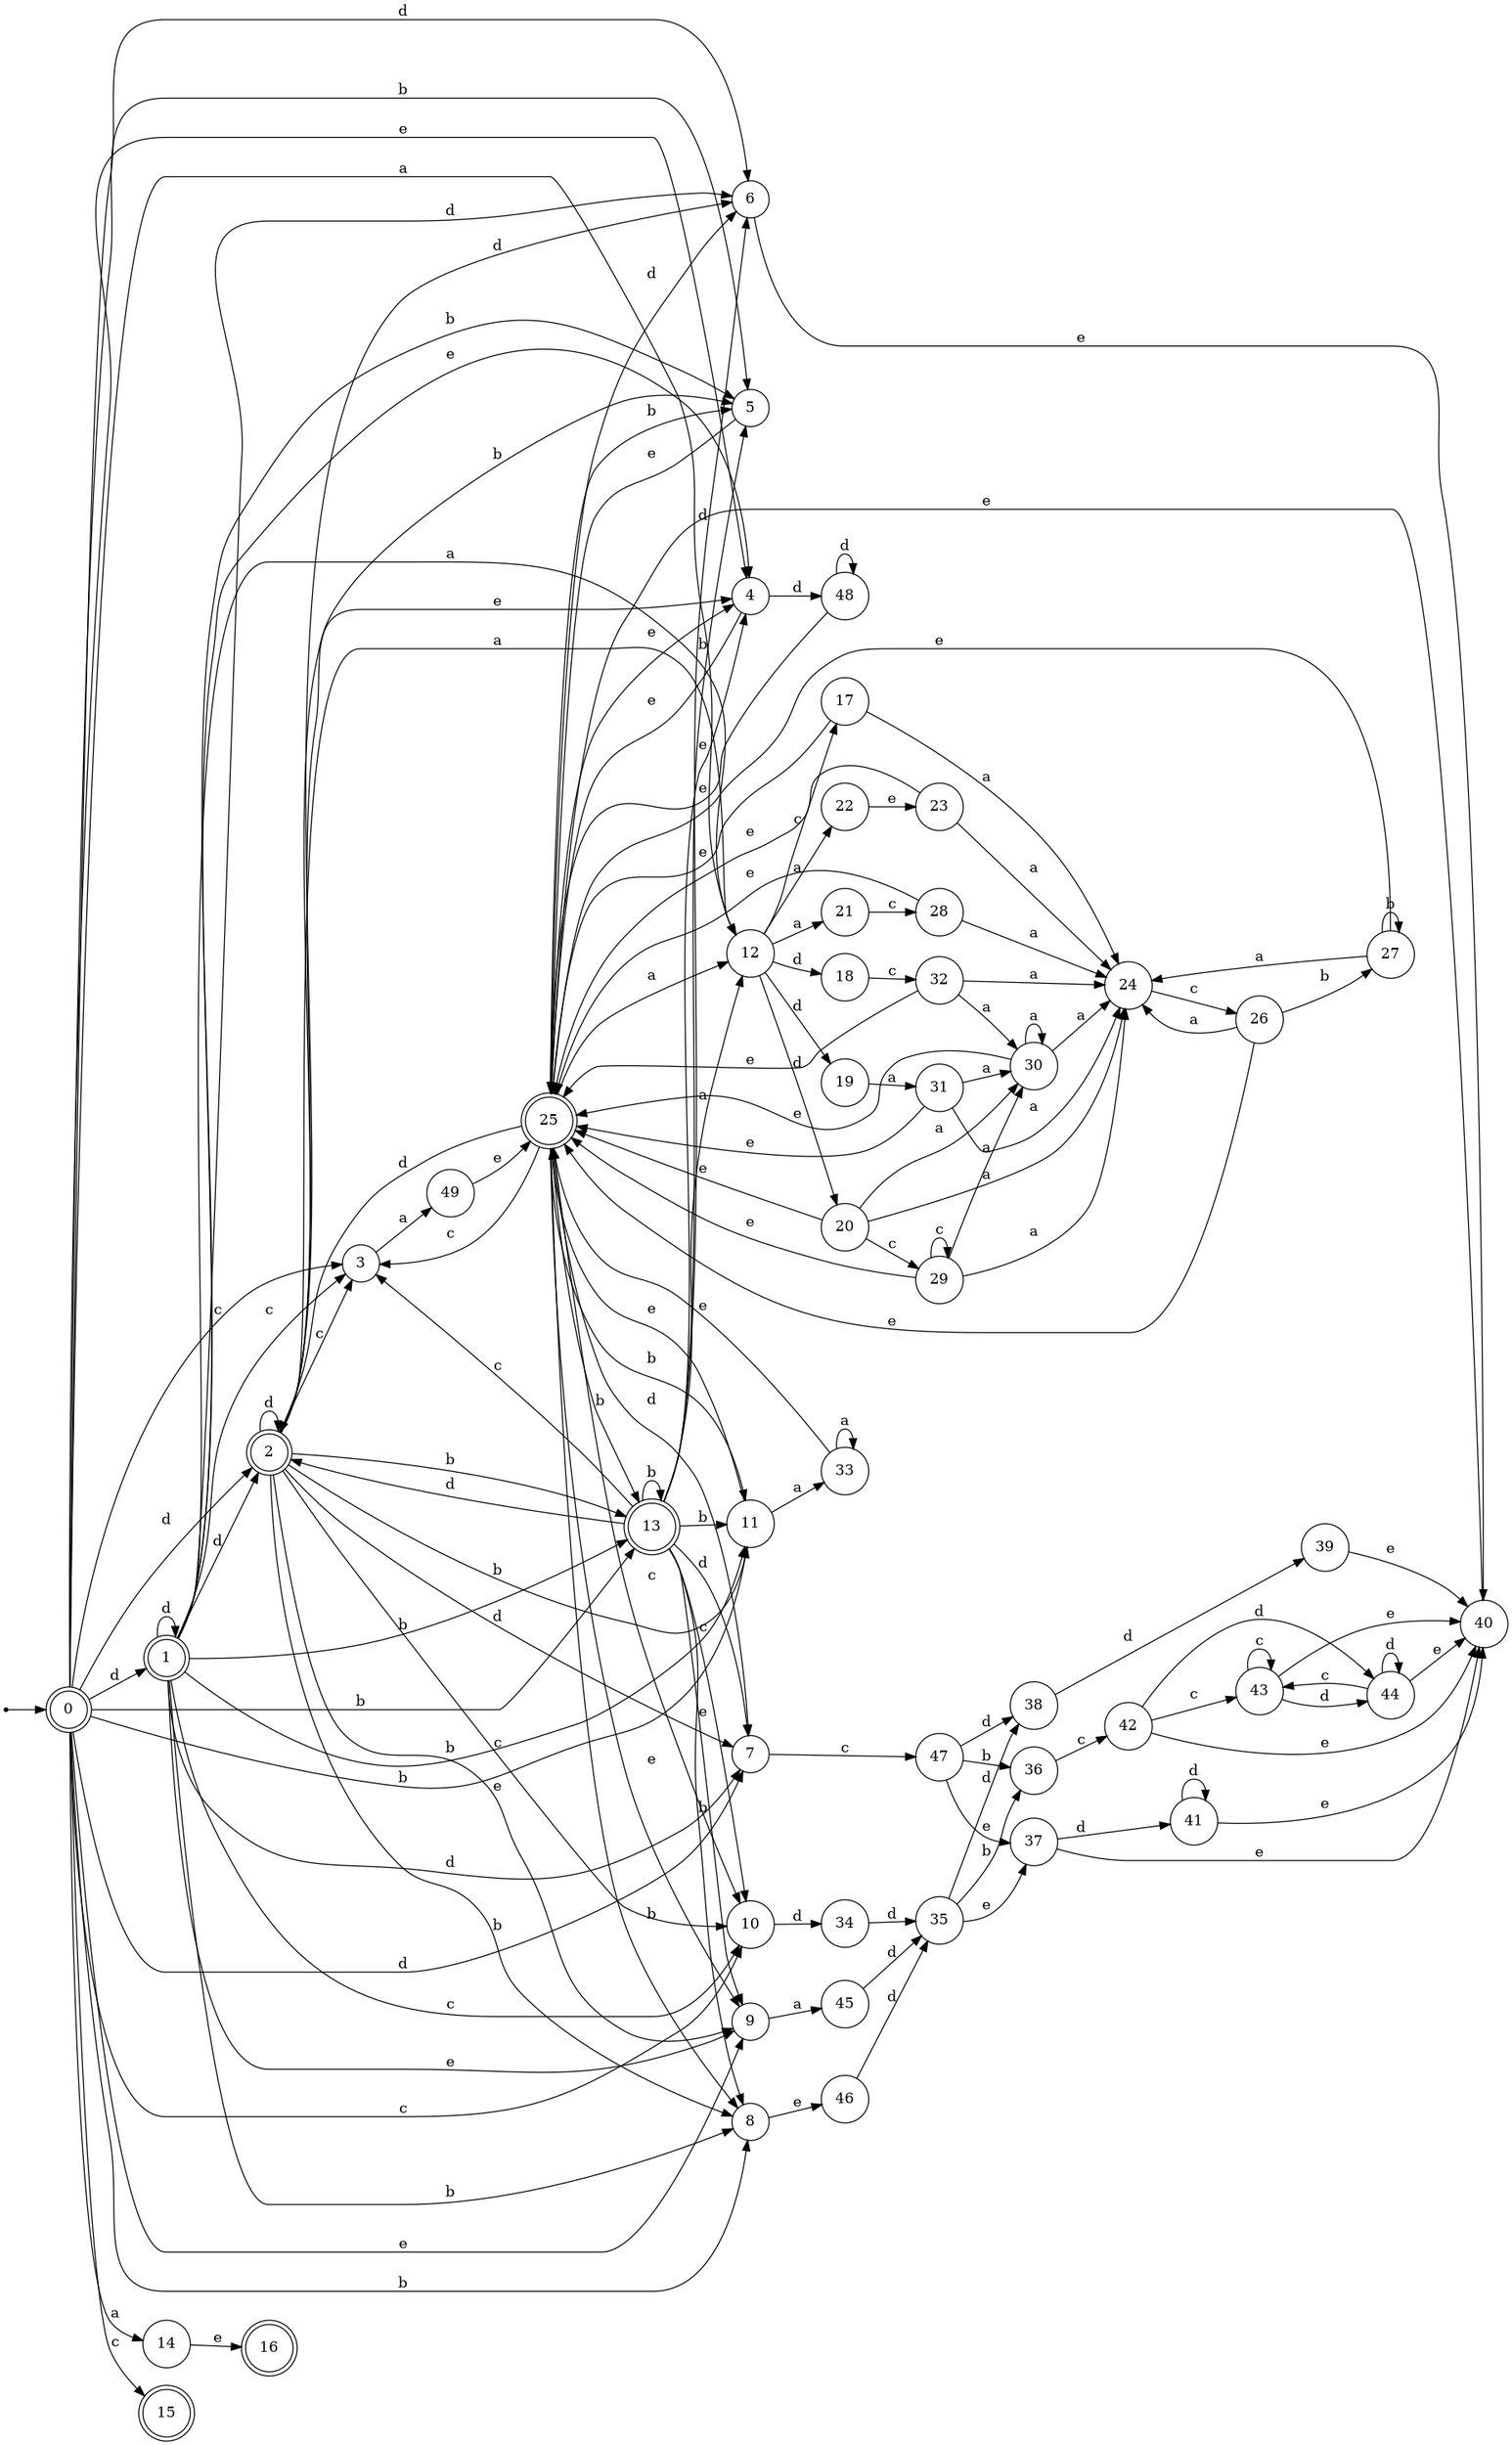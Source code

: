 digraph finite_state_machine {
rankdir=LR;
size="20,20";
node [shape = point]; "dummy0"
node [shape = doublecircle]; "0";"dummy0" -> "0";
node [shape = doublecircle]; "1";node [shape = doublecircle]; "2";node [shape = circle]; "3";
node [shape = circle]; "4";
node [shape = circle]; "5";
node [shape = circle]; "6";
node [shape = circle]; "7";
node [shape = circle]; "8";
node [shape = circle]; "9";
node [shape = circle]; "10";
node [shape = circle]; "11";
node [shape = circle]; "12";
node [shape = doublecircle]; "13";node [shape = circle]; "14";
node [shape = doublecircle]; "15";node [shape = doublecircle]; "16";node [shape = circle]; "17";
node [shape = circle]; "18";
node [shape = circle]; "19";
node [shape = circle]; "20";
node [shape = circle]; "21";
node [shape = circle]; "22";
node [shape = circle]; "23";
node [shape = circle]; "24";
node [shape = doublecircle]; "25";node [shape = circle]; "26";
node [shape = circle]; "27";
node [shape = circle]; "28";
node [shape = circle]; "29";
node [shape = circle]; "30";
node [shape = circle]; "31";
node [shape = circle]; "32";
node [shape = circle]; "33";
node [shape = circle]; "34";
node [shape = circle]; "35";
node [shape = circle]; "36";
node [shape = circle]; "37";
node [shape = circle]; "38";
node [shape = circle]; "39";
node [shape = circle]; "40";
node [shape = circle]; "41";
node [shape = circle]; "42";
node [shape = circle]; "43";
node [shape = circle]; "44";
node [shape = circle]; "45";
node [shape = circle]; "46";
node [shape = circle]; "47";
node [shape = circle]; "48";
node [shape = circle]; "49";
"0" -> "1" [label = "d"];
 "0" -> "2" [label = "d"];
 "0" -> "6" [label = "d"];
 "0" -> "7" [label = "d"];
 "0" -> "10" [label = "c"];
 "0" -> "3" [label = "c"];
 "0" -> "15" [label = "c"];
 "0" -> "9" [label = "e"];
 "0" -> "4" [label = "e"];
 "0" -> "8" [label = "b"];
 "0" -> "13" [label = "b"];
 "0" -> "11" [label = "b"];
 "0" -> "5" [label = "b"];
 "0" -> "12" [label = "a"];
 "0" -> "14" [label = "a"];
 "14" -> "16" [label = "e"];
 "13" -> "8" [label = "b"];
 "13" -> "5" [label = "b"];
 "13" -> "11" [label = "b"];
 "13" -> "13" [label = "b"];
 "13" -> "2" [label = "d"];
 "13" -> "6" [label = "d"];
 "13" -> "7" [label = "d"];
 "13" -> "10" [label = "c"];
 "13" -> "3" [label = "c"];
 "13" -> "9" [label = "e"];
 "13" -> "4" [label = "e"];
 "13" -> "12" [label = "a"];
 "12" -> "17" [label = "c"];
 "12" -> "18" [label = "d"];
 "12" -> "19" [label = "d"];
 "12" -> "20" [label = "d"];
 "12" -> "21" [label = "a"];
 "12" -> "22" [label = "a"];
 "22" -> "23" [label = "e"];
 "23" -> "24" [label = "a"];
 "23" -> "25" [label = "e"];
 "25" -> "10" [label = "c"];
 "25" -> "3" [label = "c"];
 "25" -> "9" [label = "e"];
 "25" -> "4" [label = "e"];
 "25" -> "8" [label = "b"];
 "25" -> "13" [label = "b"];
 "25" -> "11" [label = "b"];
 "25" -> "5" [label = "b"];
 "25" -> "2" [label = "d"];
 "25" -> "6" [label = "d"];
 "25" -> "7" [label = "d"];
 "25" -> "12" [label = "a"];
 "24" -> "26" [label = "c"];
 "26" -> "24" [label = "a"];
 "26" -> "27" [label = "b"];
 "26" -> "25" [label = "e"];
 "27" -> "27" [label = "b"];
 "27" -> "24" [label = "a"];
 "27" -> "25" [label = "e"];
 "21" -> "28" [label = "c"];
 "28" -> "24" [label = "a"];
 "28" -> "25" [label = "e"];
 "20" -> "29" [label = "c"];
 "20" -> "24" [label = "a"];
 "20" -> "30" [label = "a"];
 "20" -> "25" [label = "e"];
 "30" -> "24" [label = "a"];
 "30" -> "30" [label = "a"];
 "30" -> "25" [label = "e"];
 "29" -> "29" [label = "c"];
 "29" -> "24" [label = "a"];
 "29" -> "30" [label = "a"];
 "29" -> "25" [label = "e"];
 "19" -> "31" [label = "a"];
 "31" -> "24" [label = "a"];
 "31" -> "30" [label = "a"];
 "31" -> "25" [label = "e"];
 "18" -> "32" [label = "c"];
 "32" -> "24" [label = "a"];
 "32" -> "30" [label = "a"];
 "32" -> "25" [label = "e"];
 "17" -> "24" [label = "a"];
 "17" -> "25" [label = "e"];
 "11" -> "33" [label = "a"];
 "11" -> "25" [label = "e"];
 "33" -> "33" [label = "a"];
 "33" -> "25" [label = "e"];
 "10" -> "34" [label = "d"];
 "34" -> "35" [label = "d"];
 "35" -> "36" [label = "b"];
 "35" -> "37" [label = "e"];
 "35" -> "38" [label = "d"];
 "38" -> "39" [label = "d"];
 "39" -> "40" [label = "e"];
 "40" -> "25" [label = "e"];
 "37" -> "41" [label = "d"];
 "37" -> "40" [label = "e"];
 "41" -> "41" [label = "d"];
 "41" -> "40" [label = "e"];
 "36" -> "42" [label = "c"];
 "42" -> "43" [label = "c"];
 "42" -> "44" [label = "d"];
 "42" -> "40" [label = "e"];
 "44" -> "44" [label = "d"];
 "44" -> "43" [label = "c"];
 "44" -> "40" [label = "e"];
 "43" -> "43" [label = "c"];
 "43" -> "44" [label = "d"];
 "43" -> "40" [label = "e"];
 "9" -> "45" [label = "a"];
 "45" -> "35" [label = "d"];
 "8" -> "46" [label = "e"];
 "46" -> "35" [label = "d"];
 "7" -> "47" [label = "c"];
 "47" -> "36" [label = "b"];
 "47" -> "37" [label = "e"];
 "47" -> "38" [label = "d"];
 "6" -> "40" [label = "e"];
 "5" -> "25" [label = "e"];
 "4" -> "48" [label = "d"];
 "4" -> "25" [label = "e"];
 "48" -> "48" [label = "d"];
 "48" -> "25" [label = "e"];
 "3" -> "49" [label = "a"];
 "49" -> "25" [label = "e"];
 "2" -> "2" [label = "d"];
 "2" -> "6" [label = "d"];
 "2" -> "7" [label = "d"];
 "2" -> "10" [label = "c"];
 "2" -> "3" [label = "c"];
 "2" -> "9" [label = "e"];
 "2" -> "4" [label = "e"];
 "2" -> "8" [label = "b"];
 "2" -> "13" [label = "b"];
 "2" -> "11" [label = "b"];
 "2" -> "5" [label = "b"];
 "2" -> "12" [label = "a"];
 "1" -> "1" [label = "d"];
 "1" -> "2" [label = "d"];
 "1" -> "6" [label = "d"];
 "1" -> "7" [label = "d"];
 "1" -> "10" [label = "c"];
 "1" -> "3" [label = "c"];
 "1" -> "9" [label = "e"];
 "1" -> "4" [label = "e"];
 "1" -> "8" [label = "b"];
 "1" -> "13" [label = "b"];
 "1" -> "11" [label = "b"];
 "1" -> "5" [label = "b"];
 "1" -> "12" [label = "a"];
 }
